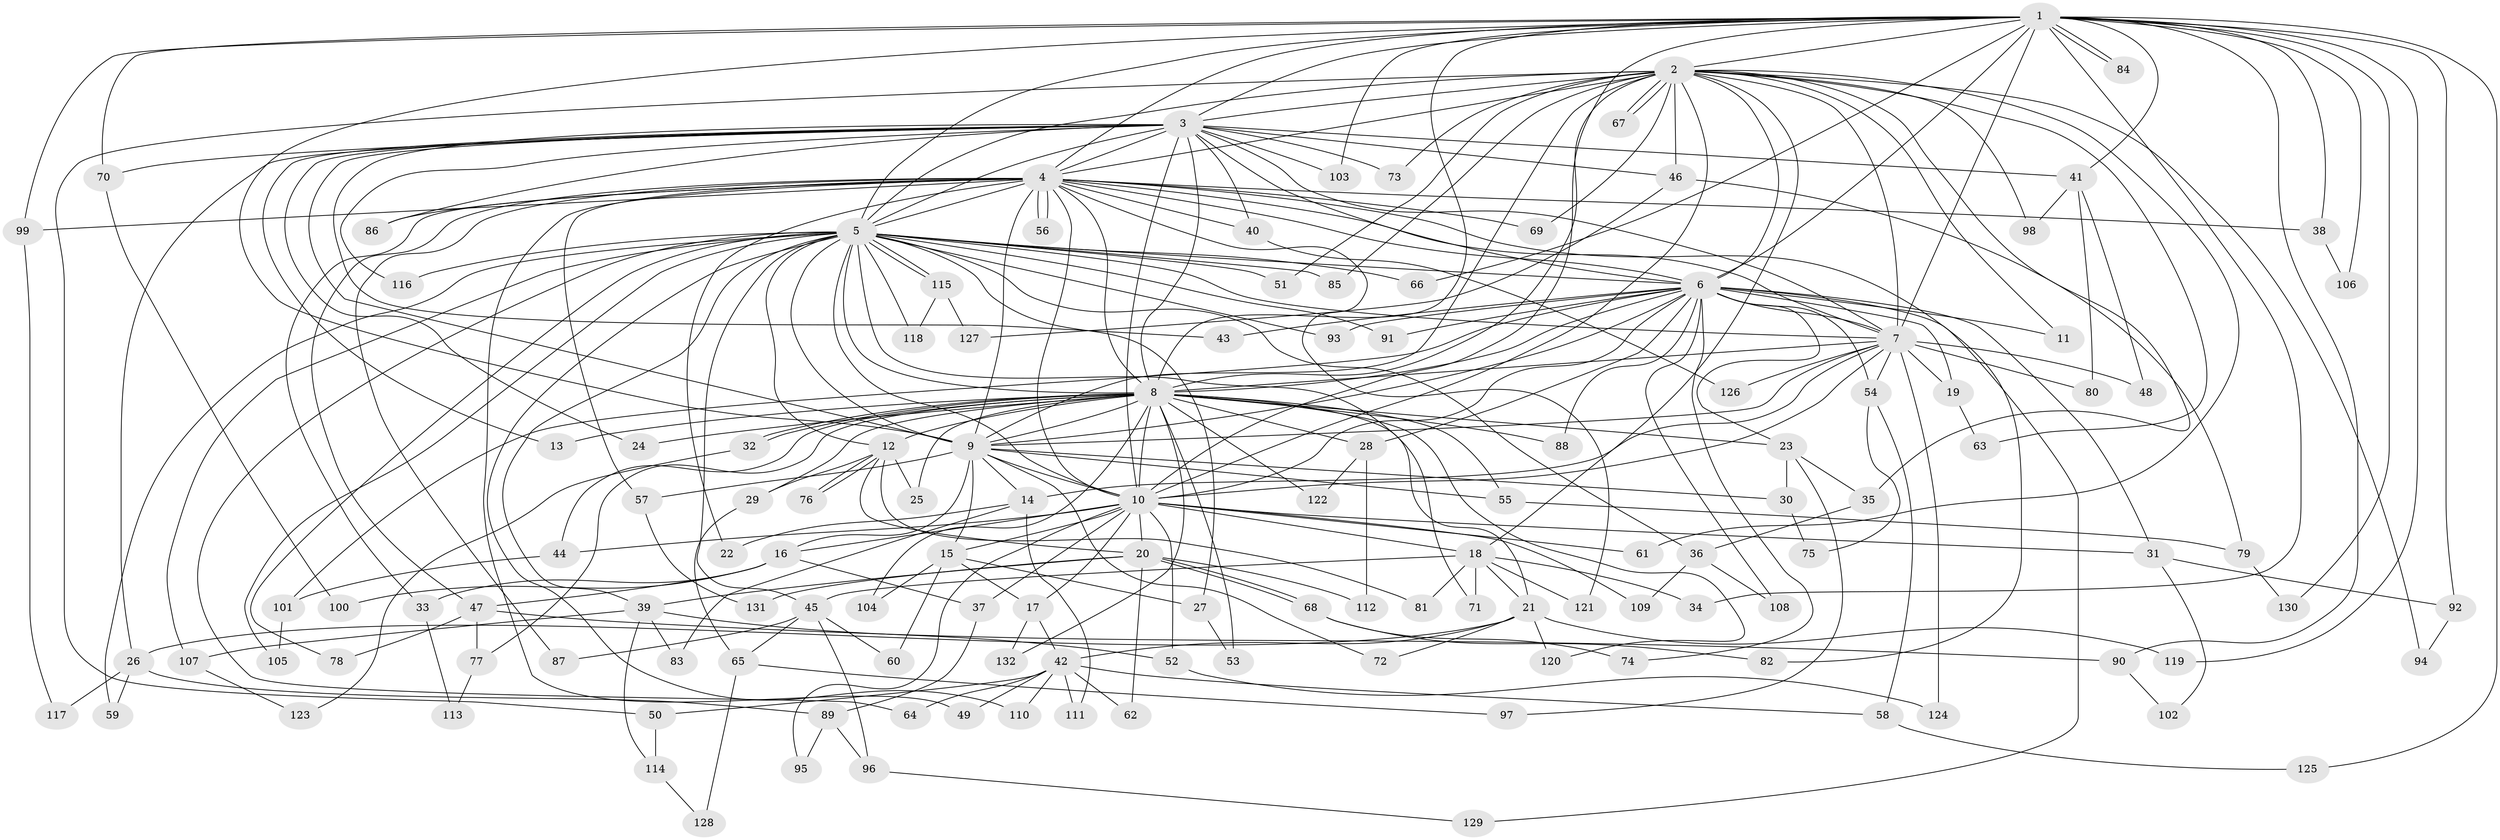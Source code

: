 // Generated by graph-tools (version 1.1) at 2025/46/03/09/25 04:46:45]
// undirected, 132 vertices, 289 edges
graph export_dot {
graph [start="1"]
  node [color=gray90,style=filled];
  1;
  2;
  3;
  4;
  5;
  6;
  7;
  8;
  9;
  10;
  11;
  12;
  13;
  14;
  15;
  16;
  17;
  18;
  19;
  20;
  21;
  22;
  23;
  24;
  25;
  26;
  27;
  28;
  29;
  30;
  31;
  32;
  33;
  34;
  35;
  36;
  37;
  38;
  39;
  40;
  41;
  42;
  43;
  44;
  45;
  46;
  47;
  48;
  49;
  50;
  51;
  52;
  53;
  54;
  55;
  56;
  57;
  58;
  59;
  60;
  61;
  62;
  63;
  64;
  65;
  66;
  67;
  68;
  69;
  70;
  71;
  72;
  73;
  74;
  75;
  76;
  77;
  78;
  79;
  80;
  81;
  82;
  83;
  84;
  85;
  86;
  87;
  88;
  89;
  90;
  91;
  92;
  93;
  94;
  95;
  96;
  97;
  98;
  99;
  100;
  101;
  102;
  103;
  104;
  105;
  106;
  107;
  108;
  109;
  110;
  111;
  112;
  113;
  114;
  115;
  116;
  117;
  118;
  119;
  120;
  121;
  122;
  123;
  124;
  125;
  126;
  127;
  128;
  129;
  130;
  131;
  132;
  1 -- 2;
  1 -- 3;
  1 -- 4;
  1 -- 5;
  1 -- 6;
  1 -- 7;
  1 -- 8;
  1 -- 9;
  1 -- 10;
  1 -- 34;
  1 -- 38;
  1 -- 41;
  1 -- 66;
  1 -- 70;
  1 -- 84;
  1 -- 84;
  1 -- 90;
  1 -- 92;
  1 -- 99;
  1 -- 103;
  1 -- 106;
  1 -- 119;
  1 -- 125;
  1 -- 130;
  2 -- 3;
  2 -- 4;
  2 -- 5;
  2 -- 6;
  2 -- 7;
  2 -- 8;
  2 -- 9;
  2 -- 10;
  2 -- 11;
  2 -- 18;
  2 -- 35;
  2 -- 46;
  2 -- 50;
  2 -- 51;
  2 -- 61;
  2 -- 63;
  2 -- 67;
  2 -- 67;
  2 -- 69;
  2 -- 73;
  2 -- 85;
  2 -- 94;
  2 -- 98;
  3 -- 4;
  3 -- 5;
  3 -- 6;
  3 -- 7;
  3 -- 8;
  3 -- 9;
  3 -- 10;
  3 -- 13;
  3 -- 24;
  3 -- 26;
  3 -- 40;
  3 -- 41;
  3 -- 43;
  3 -- 46;
  3 -- 70;
  3 -- 73;
  3 -- 86;
  3 -- 103;
  3 -- 116;
  4 -- 5;
  4 -- 6;
  4 -- 7;
  4 -- 8;
  4 -- 9;
  4 -- 10;
  4 -- 22;
  4 -- 33;
  4 -- 38;
  4 -- 40;
  4 -- 47;
  4 -- 49;
  4 -- 56;
  4 -- 56;
  4 -- 57;
  4 -- 69;
  4 -- 82;
  4 -- 86;
  4 -- 87;
  4 -- 99;
  4 -- 121;
  5 -- 6;
  5 -- 7;
  5 -- 8;
  5 -- 9;
  5 -- 10;
  5 -- 12;
  5 -- 27;
  5 -- 36;
  5 -- 39;
  5 -- 45;
  5 -- 51;
  5 -- 59;
  5 -- 64;
  5 -- 66;
  5 -- 71;
  5 -- 78;
  5 -- 85;
  5 -- 91;
  5 -- 93;
  5 -- 105;
  5 -- 107;
  5 -- 110;
  5 -- 115;
  5 -- 115;
  5 -- 116;
  5 -- 118;
  6 -- 7;
  6 -- 8;
  6 -- 9;
  6 -- 10;
  6 -- 11;
  6 -- 19;
  6 -- 23;
  6 -- 28;
  6 -- 31;
  6 -- 43;
  6 -- 54;
  6 -- 74;
  6 -- 88;
  6 -- 91;
  6 -- 93;
  6 -- 101;
  6 -- 108;
  6 -- 129;
  7 -- 8;
  7 -- 9;
  7 -- 10;
  7 -- 14;
  7 -- 19;
  7 -- 48;
  7 -- 54;
  7 -- 80;
  7 -- 124;
  7 -- 126;
  8 -- 9;
  8 -- 10;
  8 -- 12;
  8 -- 13;
  8 -- 21;
  8 -- 23;
  8 -- 24;
  8 -- 25;
  8 -- 28;
  8 -- 29;
  8 -- 32;
  8 -- 32;
  8 -- 44;
  8 -- 53;
  8 -- 55;
  8 -- 77;
  8 -- 88;
  8 -- 104;
  8 -- 120;
  8 -- 122;
  8 -- 132;
  9 -- 10;
  9 -- 14;
  9 -- 15;
  9 -- 16;
  9 -- 30;
  9 -- 55;
  9 -- 57;
  9 -- 72;
  10 -- 15;
  10 -- 16;
  10 -- 17;
  10 -- 18;
  10 -- 20;
  10 -- 31;
  10 -- 37;
  10 -- 44;
  10 -- 52;
  10 -- 61;
  10 -- 95;
  10 -- 109;
  12 -- 20;
  12 -- 25;
  12 -- 29;
  12 -- 76;
  12 -- 76;
  12 -- 81;
  14 -- 22;
  14 -- 83;
  14 -- 111;
  15 -- 17;
  15 -- 27;
  15 -- 60;
  15 -- 104;
  16 -- 33;
  16 -- 37;
  16 -- 47;
  16 -- 100;
  17 -- 42;
  17 -- 132;
  18 -- 21;
  18 -- 34;
  18 -- 45;
  18 -- 71;
  18 -- 81;
  18 -- 121;
  19 -- 63;
  20 -- 39;
  20 -- 62;
  20 -- 68;
  20 -- 68;
  20 -- 112;
  20 -- 131;
  21 -- 26;
  21 -- 42;
  21 -- 72;
  21 -- 119;
  21 -- 120;
  23 -- 30;
  23 -- 35;
  23 -- 97;
  26 -- 59;
  26 -- 89;
  26 -- 117;
  27 -- 53;
  28 -- 112;
  28 -- 122;
  29 -- 65;
  30 -- 75;
  31 -- 92;
  31 -- 102;
  32 -- 123;
  33 -- 113;
  35 -- 36;
  36 -- 108;
  36 -- 109;
  37 -- 89;
  38 -- 106;
  39 -- 52;
  39 -- 83;
  39 -- 107;
  39 -- 114;
  40 -- 126;
  41 -- 48;
  41 -- 80;
  41 -- 98;
  42 -- 49;
  42 -- 50;
  42 -- 58;
  42 -- 62;
  42 -- 64;
  42 -- 110;
  42 -- 111;
  44 -- 101;
  45 -- 60;
  45 -- 65;
  45 -- 87;
  45 -- 96;
  46 -- 79;
  46 -- 127;
  47 -- 77;
  47 -- 78;
  47 -- 90;
  50 -- 114;
  52 -- 124;
  54 -- 58;
  54 -- 75;
  55 -- 79;
  57 -- 131;
  58 -- 125;
  65 -- 97;
  65 -- 128;
  68 -- 74;
  68 -- 82;
  70 -- 100;
  77 -- 113;
  79 -- 130;
  89 -- 95;
  89 -- 96;
  90 -- 102;
  92 -- 94;
  96 -- 129;
  99 -- 117;
  101 -- 105;
  107 -- 123;
  114 -- 128;
  115 -- 118;
  115 -- 127;
}

